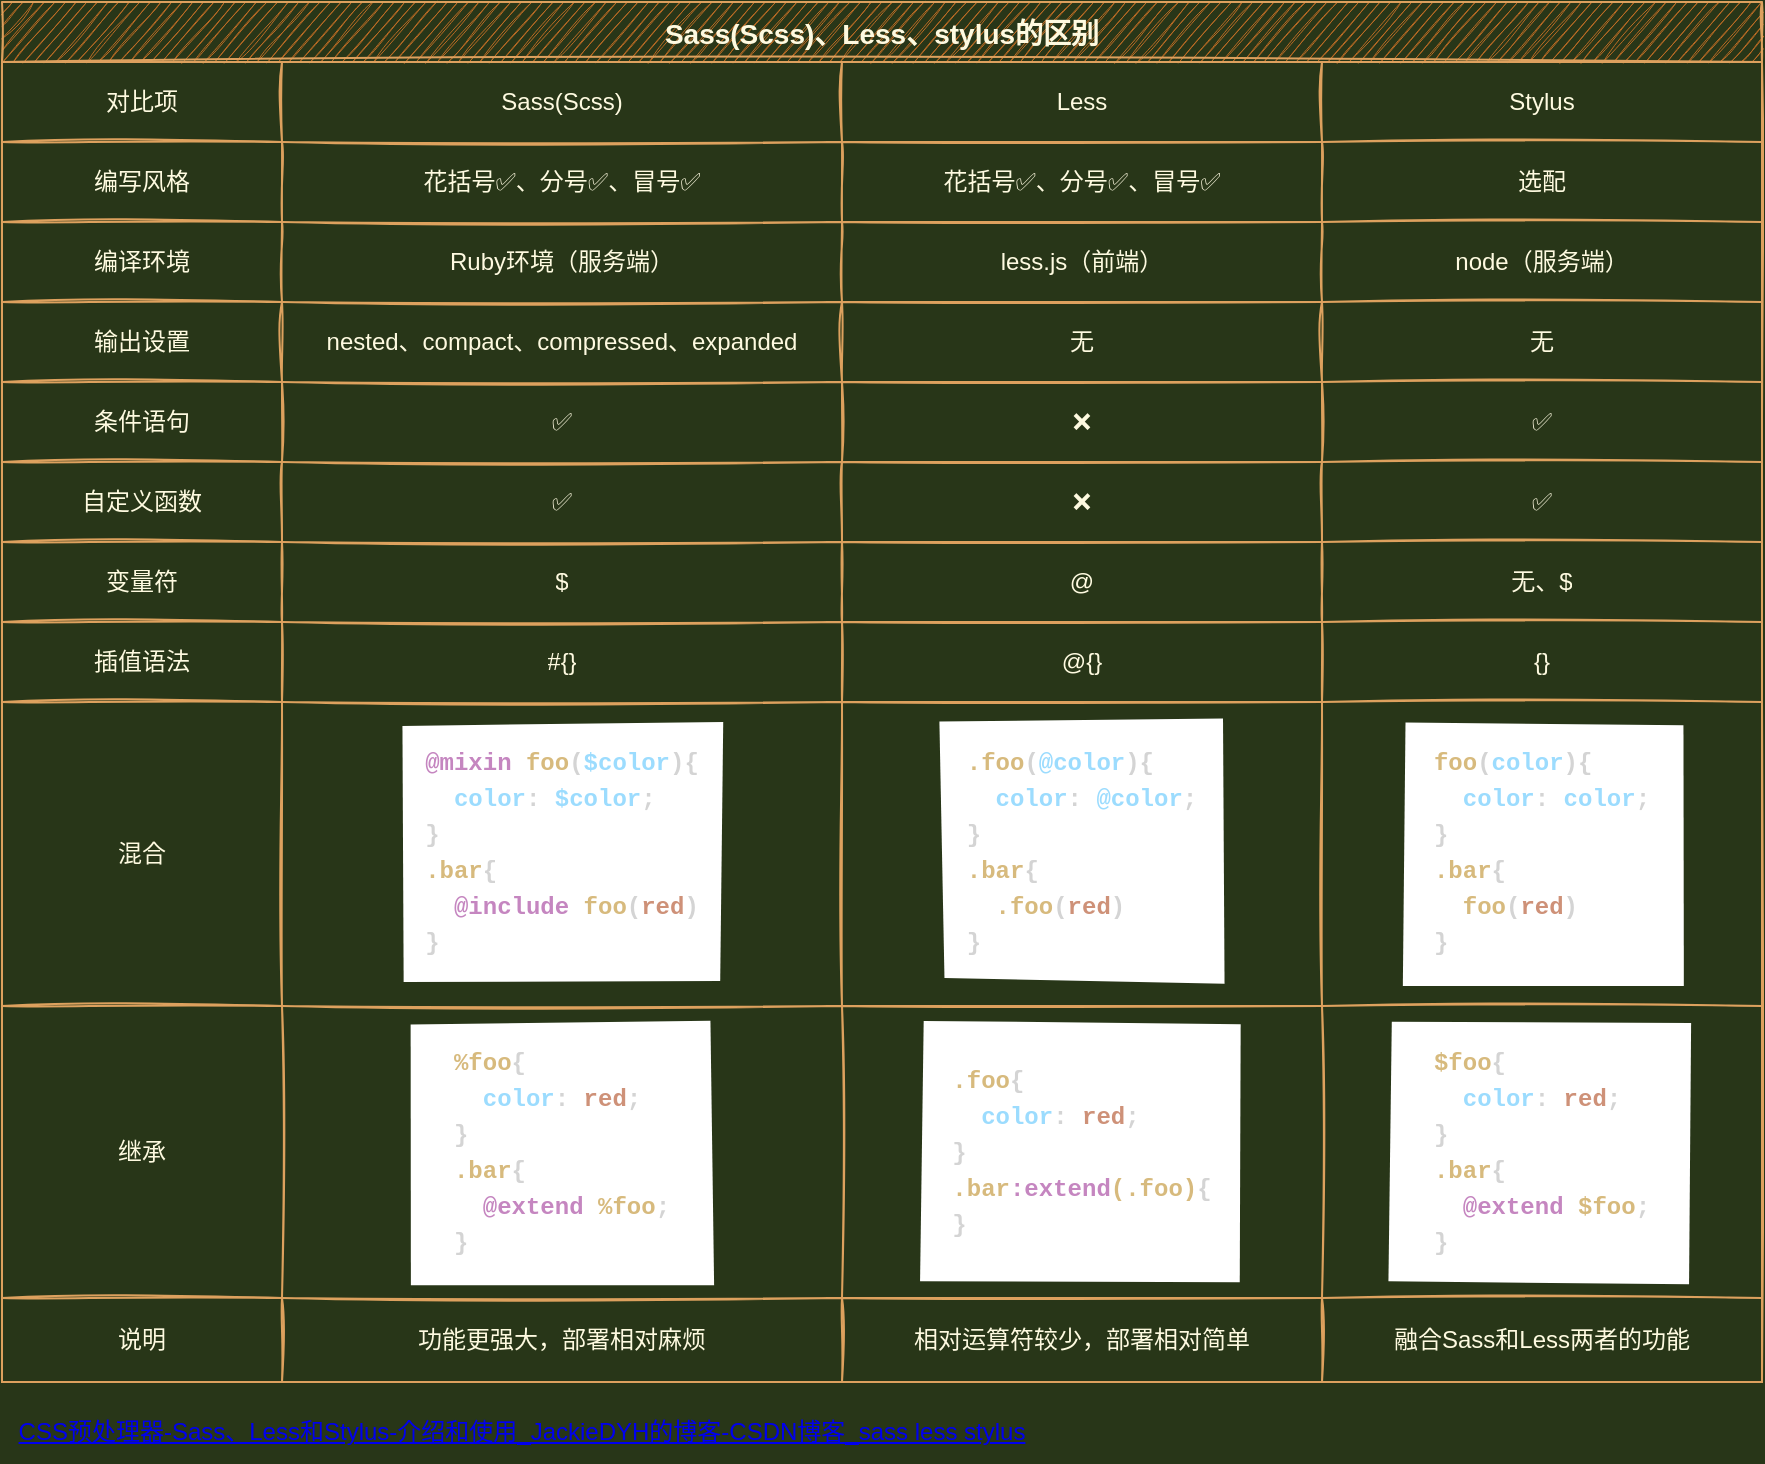 <mxfile version="18.0.1" type="device"><diagram id="idOYnfuERaD--XpYnU1h" name="第 1 页"><mxGraphModel dx="1092" dy="713" grid="1" gridSize="10" guides="1" tooltips="1" connect="1" arrows="1" fold="1" page="0" pageScale="1" pageWidth="1600" pageHeight="900" background="#283618" math="0" shadow="0"><root><mxCell id="0"/><mxCell id="1" parent="0"/><mxCell id="S_6iXZ2n3z1yHmA3hQTH-1" value="Sass(Scss)、Less、stylus的区别" style="swimlane;startSize=30;fillColor=#BC6C25;strokeColor=#DDA15E;fontColor=#FEFAE0;sketch=1;fontSize=14;" parent="1" vertex="1"><mxGeometry x="380" y="250" width="880" height="690" as="geometry"><mxRectangle x="380" y="240" width="220" height="30" as="alternateBounds"/></mxGeometry></mxCell><mxCell id="S_6iXZ2n3z1yHmA3hQTH-2" value="" style="shape=table;html=1;whiteSpace=wrap;startSize=0;container=1;collapsible=0;childLayout=tableLayout;fillColor=none;strokeColor=#DDA15E;fontColor=#FEFAE0;sketch=1;" parent="S_6iXZ2n3z1yHmA3hQTH-1" vertex="1"><mxGeometry y="30" width="880" height="660" as="geometry"/></mxCell><mxCell id="S_6iXZ2n3z1yHmA3hQTH-3" value="" style="shape=tableRow;horizontal=0;startSize=0;swimlaneHead=0;swimlaneBody=0;top=0;left=0;bottom=0;right=0;collapsible=0;dropTarget=0;fillColor=none;points=[[0,0.5],[1,0.5]];portConstraint=eastwest;strokeColor=#DDA15E;fontColor=#FEFAE0;sketch=1;" parent="S_6iXZ2n3z1yHmA3hQTH-2" vertex="1"><mxGeometry width="880" height="40" as="geometry"/></mxCell><mxCell id="S_6iXZ2n3z1yHmA3hQTH-4" value="对比项" style="shape=partialRectangle;html=1;whiteSpace=wrap;connectable=0;fillColor=none;top=0;left=0;bottom=0;right=0;overflow=hidden;strokeColor=#DDA15E;fontColor=#FEFAE0;sketch=1;" parent="S_6iXZ2n3z1yHmA3hQTH-3" vertex="1"><mxGeometry width="140" height="40" as="geometry"><mxRectangle width="140" height="40" as="alternateBounds"/></mxGeometry></mxCell><mxCell id="S_6iXZ2n3z1yHmA3hQTH-5" value="Sass(Scss)" style="shape=partialRectangle;html=1;whiteSpace=wrap;connectable=0;fillColor=none;top=0;left=0;bottom=0;right=0;overflow=hidden;strokeColor=#DDA15E;fontColor=#FEFAE0;sketch=1;" parent="S_6iXZ2n3z1yHmA3hQTH-3" vertex="1"><mxGeometry x="140" width="280" height="40" as="geometry"><mxRectangle width="280" height="40" as="alternateBounds"/></mxGeometry></mxCell><mxCell id="S_6iXZ2n3z1yHmA3hQTH-6" value="Less" style="shape=partialRectangle;html=1;whiteSpace=wrap;connectable=0;fillColor=none;top=0;left=0;bottom=0;right=0;overflow=hidden;strokeColor=#DDA15E;fontColor=#FEFAE0;sketch=1;" parent="S_6iXZ2n3z1yHmA3hQTH-3" vertex="1"><mxGeometry x="420" width="240" height="40" as="geometry"><mxRectangle width="240" height="40" as="alternateBounds"/></mxGeometry></mxCell><mxCell id="S_6iXZ2n3z1yHmA3hQTH-19" value="Stylus" style="shape=partialRectangle;html=1;whiteSpace=wrap;connectable=0;fillColor=none;top=0;left=0;bottom=0;right=0;overflow=hidden;strokeColor=#DDA15E;fontColor=#FEFAE0;sketch=1;" parent="S_6iXZ2n3z1yHmA3hQTH-3" vertex="1"><mxGeometry x="660" width="220" height="40" as="geometry"><mxRectangle width="220" height="40" as="alternateBounds"/></mxGeometry></mxCell><mxCell id="S_6iXZ2n3z1yHmA3hQTH-7" value="" style="shape=tableRow;horizontal=0;startSize=0;swimlaneHead=0;swimlaneBody=0;top=0;left=0;bottom=0;right=0;collapsible=0;dropTarget=0;fillColor=none;points=[[0,0.5],[1,0.5]];portConstraint=eastwest;strokeColor=#DDA15E;fontColor=#FEFAE0;sketch=1;" parent="S_6iXZ2n3z1yHmA3hQTH-2" vertex="1"><mxGeometry y="40" width="880" height="40" as="geometry"/></mxCell><mxCell id="S_6iXZ2n3z1yHmA3hQTH-8" value="编写风格" style="shape=partialRectangle;html=1;whiteSpace=wrap;connectable=0;fillColor=none;top=0;left=0;bottom=0;right=0;overflow=hidden;strokeColor=#DDA15E;fontColor=#FEFAE0;sketch=1;" parent="S_6iXZ2n3z1yHmA3hQTH-7" vertex="1"><mxGeometry width="140" height="40" as="geometry"><mxRectangle width="140" height="40" as="alternateBounds"/></mxGeometry></mxCell><mxCell id="S_6iXZ2n3z1yHmA3hQTH-9" value="花括号&lt;span style=&quot;font-family: &amp;quot;Apple Color Emoji&amp;quot;, &amp;quot;Segoe UI Emoji&amp;quot;, NotoColorEmoji, &amp;quot;Noto Color Emoji&amp;quot;, &amp;quot;Segoe UI Symbol&amp;quot;, &amp;quot;Android Emoji&amp;quot;, EmojiSymbols; line-height: 1em; font-size: 1em;&quot; aria-label=&quot;✅&quot; role=&quot;img&quot;&gt;✅&lt;/span&gt;、分号&lt;span style=&quot;font-family: &amp;quot;Apple Color Emoji&amp;quot;, &amp;quot;Segoe UI Emoji&amp;quot;, NotoColorEmoji, &amp;quot;Noto Color Emoji&amp;quot;, &amp;quot;Segoe UI Symbol&amp;quot;, &amp;quot;Android Emoji&amp;quot;, EmojiSymbols;&quot;&gt;✅&lt;/span&gt;、冒号&lt;span style=&quot;font-family: &amp;quot;Apple Color Emoji&amp;quot;, &amp;quot;Segoe UI Emoji&amp;quot;, NotoColorEmoji, &amp;quot;Noto Color Emoji&amp;quot;, &amp;quot;Segoe UI Symbol&amp;quot;, &amp;quot;Android Emoji&amp;quot;, EmojiSymbols;&quot;&gt;✅&lt;/span&gt;" style="shape=partialRectangle;html=1;whiteSpace=wrap;connectable=0;fillColor=none;top=0;left=0;bottom=0;right=0;overflow=hidden;strokeColor=#DDA15E;fontColor=#FEFAE0;sketch=1;" parent="S_6iXZ2n3z1yHmA3hQTH-7" vertex="1"><mxGeometry x="140" width="280" height="40" as="geometry"><mxRectangle width="280" height="40" as="alternateBounds"/></mxGeometry></mxCell><mxCell id="S_6iXZ2n3z1yHmA3hQTH-10" value="花括号&lt;span style=&quot;font-size: 1em; font-family: &amp;quot;Apple Color Emoji&amp;quot;, &amp;quot;Segoe UI Emoji&amp;quot;, NotoColorEmoji, &amp;quot;Noto Color Emoji&amp;quot;, &amp;quot;Segoe UI Symbol&amp;quot;, &amp;quot;Android Emoji&amp;quot;, EmojiSymbols; line-height: 1em;&quot; aria-label=&quot;✅&quot; role=&quot;img&quot;&gt;✅&lt;/span&gt;、分号&lt;span style=&quot;font-family: &amp;quot;Apple Color Emoji&amp;quot;, &amp;quot;Segoe UI Emoji&amp;quot;, NotoColorEmoji, &amp;quot;Noto Color Emoji&amp;quot;, &amp;quot;Segoe UI Symbol&amp;quot;, &amp;quot;Android Emoji&amp;quot;, EmojiSymbols;&quot;&gt;✅&lt;/span&gt;、冒号&lt;span style=&quot;font-family: &amp;quot;Apple Color Emoji&amp;quot;, &amp;quot;Segoe UI Emoji&amp;quot;, NotoColorEmoji, &amp;quot;Noto Color Emoji&amp;quot;, &amp;quot;Segoe UI Symbol&amp;quot;, &amp;quot;Android Emoji&amp;quot;, EmojiSymbols;&quot;&gt;✅&lt;/span&gt;" style="shape=partialRectangle;html=1;whiteSpace=wrap;connectable=0;fillColor=none;top=0;left=0;bottom=0;right=0;overflow=hidden;strokeColor=#DDA15E;fontColor=#FEFAE0;sketch=1;" parent="S_6iXZ2n3z1yHmA3hQTH-7" vertex="1"><mxGeometry x="420" width="240" height="40" as="geometry"><mxRectangle width="240" height="40" as="alternateBounds"/></mxGeometry></mxCell><mxCell id="S_6iXZ2n3z1yHmA3hQTH-20" value="选配" style="shape=partialRectangle;html=1;whiteSpace=wrap;connectable=0;fillColor=none;top=0;left=0;bottom=0;right=0;overflow=hidden;strokeColor=#DDA15E;fontColor=#FEFAE0;sketch=1;" parent="S_6iXZ2n3z1yHmA3hQTH-7" vertex="1"><mxGeometry x="660" width="220" height="40" as="geometry"><mxRectangle width="220" height="40" as="alternateBounds"/></mxGeometry></mxCell><mxCell id="S_6iXZ2n3z1yHmA3hQTH-15" style="shape=tableRow;horizontal=0;startSize=0;swimlaneHead=0;swimlaneBody=0;top=0;left=0;bottom=0;right=0;collapsible=0;dropTarget=0;fillColor=none;points=[[0,0.5],[1,0.5]];portConstraint=eastwest;strokeColor=#DDA15E;fontColor=#FEFAE0;sketch=1;" parent="S_6iXZ2n3z1yHmA3hQTH-2" vertex="1"><mxGeometry y="80" width="880" height="40" as="geometry"/></mxCell><mxCell id="S_6iXZ2n3z1yHmA3hQTH-16" value="编译环境" style="shape=partialRectangle;html=1;whiteSpace=wrap;connectable=0;fillColor=none;top=0;left=0;bottom=0;right=0;overflow=hidden;strokeColor=#DDA15E;fontColor=#FEFAE0;sketch=1;" parent="S_6iXZ2n3z1yHmA3hQTH-15" vertex="1"><mxGeometry width="140" height="40" as="geometry"><mxRectangle width="140" height="40" as="alternateBounds"/></mxGeometry></mxCell><mxCell id="S_6iXZ2n3z1yHmA3hQTH-17" value="Ruby环境（服务端）" style="shape=partialRectangle;html=1;whiteSpace=wrap;connectable=0;fillColor=none;top=0;left=0;bottom=0;right=0;overflow=hidden;strokeColor=#DDA15E;fontColor=#FEFAE0;sketch=1;" parent="S_6iXZ2n3z1yHmA3hQTH-15" vertex="1"><mxGeometry x="140" width="280" height="40" as="geometry"><mxRectangle width="280" height="40" as="alternateBounds"/></mxGeometry></mxCell><mxCell id="S_6iXZ2n3z1yHmA3hQTH-18" value="less.js（前端）" style="shape=partialRectangle;html=1;whiteSpace=wrap;connectable=0;fillColor=none;top=0;left=0;bottom=0;right=0;overflow=hidden;strokeColor=#DDA15E;fontColor=#FEFAE0;sketch=1;" parent="S_6iXZ2n3z1yHmA3hQTH-15" vertex="1"><mxGeometry x="420" width="240" height="40" as="geometry"><mxRectangle width="240" height="40" as="alternateBounds"/></mxGeometry></mxCell><mxCell id="S_6iXZ2n3z1yHmA3hQTH-21" value="node（服务端）" style="shape=partialRectangle;html=1;whiteSpace=wrap;connectable=0;fillColor=none;top=0;left=0;bottom=0;right=0;overflow=hidden;strokeColor=#DDA15E;fontColor=#FEFAE0;sketch=1;" parent="S_6iXZ2n3z1yHmA3hQTH-15" vertex="1"><mxGeometry x="660" width="220" height="40" as="geometry"><mxRectangle width="220" height="40" as="alternateBounds"/></mxGeometry></mxCell><mxCell id="S_6iXZ2n3z1yHmA3hQTH-32" style="shape=tableRow;horizontal=0;startSize=0;swimlaneHead=0;swimlaneBody=0;top=0;left=0;bottom=0;right=0;collapsible=0;dropTarget=0;fillColor=none;points=[[0,0.5],[1,0.5]];portConstraint=eastwest;strokeColor=#DDA15E;fontColor=#FEFAE0;sketch=1;" parent="S_6iXZ2n3z1yHmA3hQTH-2" vertex="1"><mxGeometry y="120" width="880" height="40" as="geometry"/></mxCell><mxCell id="S_6iXZ2n3z1yHmA3hQTH-33" value="输出设置" style="shape=partialRectangle;html=1;whiteSpace=wrap;connectable=0;fillColor=none;top=0;left=0;bottom=0;right=0;overflow=hidden;strokeColor=#DDA15E;fontColor=#FEFAE0;sketch=1;" parent="S_6iXZ2n3z1yHmA3hQTH-32" vertex="1"><mxGeometry width="140" height="40" as="geometry"><mxRectangle width="140" height="40" as="alternateBounds"/></mxGeometry></mxCell><mxCell id="S_6iXZ2n3z1yHmA3hQTH-34" value="nested、compact、compressed、expanded" style="shape=partialRectangle;html=1;whiteSpace=wrap;connectable=0;fillColor=none;top=0;left=0;bottom=0;right=0;overflow=hidden;strokeColor=#DDA15E;fontColor=#FEFAE0;sketch=1;" parent="S_6iXZ2n3z1yHmA3hQTH-32" vertex="1"><mxGeometry x="140" width="280" height="40" as="geometry"><mxRectangle width="280" height="40" as="alternateBounds"/></mxGeometry></mxCell><mxCell id="S_6iXZ2n3z1yHmA3hQTH-35" value="无" style="shape=partialRectangle;html=1;whiteSpace=wrap;connectable=0;fillColor=none;top=0;left=0;bottom=0;right=0;overflow=hidden;strokeColor=#DDA15E;fontColor=#FEFAE0;sketch=1;" parent="S_6iXZ2n3z1yHmA3hQTH-32" vertex="1"><mxGeometry x="420" width="240" height="40" as="geometry"><mxRectangle width="240" height="40" as="alternateBounds"/></mxGeometry></mxCell><mxCell id="S_6iXZ2n3z1yHmA3hQTH-36" value="无" style="shape=partialRectangle;html=1;whiteSpace=wrap;connectable=0;fillColor=none;top=0;left=0;bottom=0;right=0;overflow=hidden;strokeColor=#DDA15E;fontColor=#FEFAE0;sketch=1;" parent="S_6iXZ2n3z1yHmA3hQTH-32" vertex="1"><mxGeometry x="660" width="220" height="40" as="geometry"><mxRectangle width="220" height="40" as="alternateBounds"/></mxGeometry></mxCell><mxCell id="S_6iXZ2n3z1yHmA3hQTH-37" style="shape=tableRow;horizontal=0;startSize=0;swimlaneHead=0;swimlaneBody=0;top=0;left=0;bottom=0;right=0;collapsible=0;dropTarget=0;fillColor=none;points=[[0,0.5],[1,0.5]];portConstraint=eastwest;strokeColor=#DDA15E;fontColor=#FEFAE0;sketch=1;" parent="S_6iXZ2n3z1yHmA3hQTH-2" vertex="1"><mxGeometry y="160" width="880" height="40" as="geometry"/></mxCell><mxCell id="S_6iXZ2n3z1yHmA3hQTH-38" value="条件语句" style="shape=partialRectangle;html=1;whiteSpace=wrap;connectable=0;fillColor=none;top=0;left=0;bottom=0;right=0;overflow=hidden;strokeColor=#DDA15E;fontColor=#FEFAE0;sketch=1;" parent="S_6iXZ2n3z1yHmA3hQTH-37" vertex="1"><mxGeometry width="140" height="40" as="geometry"><mxRectangle width="140" height="40" as="alternateBounds"/></mxGeometry></mxCell><mxCell id="S_6iXZ2n3z1yHmA3hQTH-39" value="&lt;span style=&quot;font-family: &amp;quot;Apple Color Emoji&amp;quot;, &amp;quot;Segoe UI Emoji&amp;quot;, NotoColorEmoji, &amp;quot;Noto Color Emoji&amp;quot;, &amp;quot;Segoe UI Symbol&amp;quot;, &amp;quot;Android Emoji&amp;quot;, EmojiSymbols;&quot;&gt;✅&lt;/span&gt;" style="shape=partialRectangle;html=1;whiteSpace=wrap;connectable=0;fillColor=none;top=0;left=0;bottom=0;right=0;overflow=hidden;strokeColor=#DDA15E;fontColor=#FEFAE0;sketch=1;" parent="S_6iXZ2n3z1yHmA3hQTH-37" vertex="1"><mxGeometry x="140" width="280" height="40" as="geometry"><mxRectangle width="280" height="40" as="alternateBounds"/></mxGeometry></mxCell><mxCell id="S_6iXZ2n3z1yHmA3hQTH-40" value="&lt;span style=&quot;font-family: &amp;quot;Apple Color Emoji&amp;quot;, &amp;quot;Segoe UI Emoji&amp;quot;, NotoColorEmoji, &amp;quot;Noto Color Emoji&amp;quot;, &amp;quot;Segoe UI Symbol&amp;quot;, &amp;quot;Android Emoji&amp;quot;, EmojiSymbols;&quot;&gt;❌&lt;/span&gt;" style="shape=partialRectangle;html=1;whiteSpace=wrap;connectable=0;fillColor=none;top=0;left=0;bottom=0;right=0;overflow=hidden;strokeColor=#DDA15E;fontColor=#FEFAE0;sketch=1;" parent="S_6iXZ2n3z1yHmA3hQTH-37" vertex="1"><mxGeometry x="420" width="240" height="40" as="geometry"><mxRectangle width="240" height="40" as="alternateBounds"/></mxGeometry></mxCell><mxCell id="S_6iXZ2n3z1yHmA3hQTH-41" value="&lt;span style=&quot;font-family: &amp;quot;Apple Color Emoji&amp;quot;, &amp;quot;Segoe UI Emoji&amp;quot;, NotoColorEmoji, &amp;quot;Noto Color Emoji&amp;quot;, &amp;quot;Segoe UI Symbol&amp;quot;, &amp;quot;Android Emoji&amp;quot;, EmojiSymbols;&quot;&gt;✅&lt;/span&gt;" style="shape=partialRectangle;html=1;whiteSpace=wrap;connectable=0;fillColor=none;top=0;left=0;bottom=0;right=0;overflow=hidden;strokeColor=#DDA15E;fontColor=#FEFAE0;sketch=1;" parent="S_6iXZ2n3z1yHmA3hQTH-37" vertex="1"><mxGeometry x="660" width="220" height="40" as="geometry"><mxRectangle width="220" height="40" as="alternateBounds"/></mxGeometry></mxCell><mxCell id="S_6iXZ2n3z1yHmA3hQTH-42" style="shape=tableRow;horizontal=0;startSize=0;swimlaneHead=0;swimlaneBody=0;top=0;left=0;bottom=0;right=0;collapsible=0;dropTarget=0;fillColor=none;points=[[0,0.5],[1,0.5]];portConstraint=eastwest;strokeColor=#DDA15E;fontColor=#FEFAE0;sketch=1;" parent="S_6iXZ2n3z1yHmA3hQTH-2" vertex="1"><mxGeometry y="200" width="880" height="40" as="geometry"/></mxCell><mxCell id="S_6iXZ2n3z1yHmA3hQTH-43" value="自定义函数" style="shape=partialRectangle;html=1;whiteSpace=wrap;connectable=0;fillColor=none;top=0;left=0;bottom=0;right=0;overflow=hidden;strokeColor=#DDA15E;fontColor=#FEFAE0;sketch=1;" parent="S_6iXZ2n3z1yHmA3hQTH-42" vertex="1"><mxGeometry width="140" height="40" as="geometry"><mxRectangle width="140" height="40" as="alternateBounds"/></mxGeometry></mxCell><mxCell id="S_6iXZ2n3z1yHmA3hQTH-44" value="&lt;span style=&quot;font-family: &amp;quot;Apple Color Emoji&amp;quot;, &amp;quot;Segoe UI Emoji&amp;quot;, NotoColorEmoji, &amp;quot;Noto Color Emoji&amp;quot;, &amp;quot;Segoe UI Symbol&amp;quot;, &amp;quot;Android Emoji&amp;quot;, EmojiSymbols;&quot;&gt;✅&lt;/span&gt;" style="shape=partialRectangle;html=1;whiteSpace=wrap;connectable=0;fillColor=none;top=0;left=0;bottom=0;right=0;overflow=hidden;strokeColor=#DDA15E;fontColor=#FEFAE0;sketch=1;" parent="S_6iXZ2n3z1yHmA3hQTH-42" vertex="1"><mxGeometry x="140" width="280" height="40" as="geometry"><mxRectangle width="280" height="40" as="alternateBounds"/></mxGeometry></mxCell><mxCell id="S_6iXZ2n3z1yHmA3hQTH-45" value="&lt;span style=&quot;font-family: &amp;quot;Apple Color Emoji&amp;quot;, &amp;quot;Segoe UI Emoji&amp;quot;, NotoColorEmoji, &amp;quot;Noto Color Emoji&amp;quot;, &amp;quot;Segoe UI Symbol&amp;quot;, &amp;quot;Android Emoji&amp;quot;, EmojiSymbols; line-height: 1em; font-size: 1em;&quot; aria-label=&quot;❌&quot; role=&quot;img&quot;&gt;❌&lt;/span&gt;" style="shape=partialRectangle;html=1;whiteSpace=wrap;connectable=0;fillColor=none;top=0;left=0;bottom=0;right=0;overflow=hidden;strokeColor=#DDA15E;fontColor=#FEFAE0;sketch=1;" parent="S_6iXZ2n3z1yHmA3hQTH-42" vertex="1"><mxGeometry x="420" width="240" height="40" as="geometry"><mxRectangle width="240" height="40" as="alternateBounds"/></mxGeometry></mxCell><mxCell id="S_6iXZ2n3z1yHmA3hQTH-46" value="&lt;span style=&quot;font-family: &amp;quot;Apple Color Emoji&amp;quot;, &amp;quot;Segoe UI Emoji&amp;quot;, NotoColorEmoji, &amp;quot;Noto Color Emoji&amp;quot;, &amp;quot;Segoe UI Symbol&amp;quot;, &amp;quot;Android Emoji&amp;quot;, EmojiSymbols;&quot;&gt;✅&lt;/span&gt;" style="shape=partialRectangle;html=1;whiteSpace=wrap;connectable=0;fillColor=none;top=0;left=0;bottom=0;right=0;overflow=hidden;strokeColor=#DDA15E;fontColor=#FEFAE0;sketch=1;" parent="S_6iXZ2n3z1yHmA3hQTH-42" vertex="1"><mxGeometry x="660" width="220" height="40" as="geometry"><mxRectangle width="220" height="40" as="alternateBounds"/></mxGeometry></mxCell><mxCell id="S_6iXZ2n3z1yHmA3hQTH-22" style="shape=tableRow;horizontal=0;startSize=0;swimlaneHead=0;swimlaneBody=0;top=0;left=0;bottom=0;right=0;collapsible=0;dropTarget=0;fillColor=none;points=[[0,0.5],[1,0.5]];portConstraint=eastwest;strokeColor=#DDA15E;fontColor=#FEFAE0;sketch=1;" parent="S_6iXZ2n3z1yHmA3hQTH-2" vertex="1"><mxGeometry y="240" width="880" height="40" as="geometry"/></mxCell><mxCell id="S_6iXZ2n3z1yHmA3hQTH-23" value="变量符" style="shape=partialRectangle;html=1;whiteSpace=wrap;connectable=0;fillColor=none;top=0;left=0;bottom=0;right=0;overflow=hidden;strokeColor=#DDA15E;fontColor=#FEFAE0;sketch=1;" parent="S_6iXZ2n3z1yHmA3hQTH-22" vertex="1"><mxGeometry width="140" height="40" as="geometry"><mxRectangle width="140" height="40" as="alternateBounds"/></mxGeometry></mxCell><mxCell id="S_6iXZ2n3z1yHmA3hQTH-24" value="$" style="shape=partialRectangle;html=1;whiteSpace=wrap;connectable=0;fillColor=none;top=0;left=0;bottom=0;right=0;overflow=hidden;strokeColor=#DDA15E;fontColor=#FEFAE0;sketch=1;" parent="S_6iXZ2n3z1yHmA3hQTH-22" vertex="1"><mxGeometry x="140" width="280" height="40" as="geometry"><mxRectangle width="280" height="40" as="alternateBounds"/></mxGeometry></mxCell><mxCell id="S_6iXZ2n3z1yHmA3hQTH-25" value="@" style="shape=partialRectangle;html=1;whiteSpace=wrap;connectable=0;fillColor=none;top=0;left=0;bottom=0;right=0;overflow=hidden;strokeColor=#DDA15E;fontColor=#FEFAE0;sketch=1;" parent="S_6iXZ2n3z1yHmA3hQTH-22" vertex="1"><mxGeometry x="420" width="240" height="40" as="geometry"><mxRectangle width="240" height="40" as="alternateBounds"/></mxGeometry></mxCell><mxCell id="S_6iXZ2n3z1yHmA3hQTH-26" value="无、$" style="shape=partialRectangle;html=1;whiteSpace=wrap;connectable=0;fillColor=none;top=0;left=0;bottom=0;right=0;overflow=hidden;strokeColor=#DDA15E;fontColor=#FEFAE0;sketch=1;" parent="S_6iXZ2n3z1yHmA3hQTH-22" vertex="1"><mxGeometry x="660" width="220" height="40" as="geometry"><mxRectangle width="220" height="40" as="alternateBounds"/></mxGeometry></mxCell><mxCell id="S_6iXZ2n3z1yHmA3hQTH-27" style="shape=tableRow;horizontal=0;startSize=0;swimlaneHead=0;swimlaneBody=0;top=0;left=0;bottom=0;right=0;collapsible=0;dropTarget=0;fillColor=none;points=[[0,0.5],[1,0.5]];portConstraint=eastwest;strokeColor=#DDA15E;fontColor=#FEFAE0;sketch=1;" parent="S_6iXZ2n3z1yHmA3hQTH-2" vertex="1"><mxGeometry y="280" width="880" height="40" as="geometry"/></mxCell><mxCell id="S_6iXZ2n3z1yHmA3hQTH-28" value="插值语法" style="shape=partialRectangle;html=1;whiteSpace=wrap;connectable=0;fillColor=none;top=0;left=0;bottom=0;right=0;overflow=hidden;strokeColor=#DDA15E;fontColor=#FEFAE0;sketch=1;" parent="S_6iXZ2n3z1yHmA3hQTH-27" vertex="1"><mxGeometry width="140" height="40" as="geometry"><mxRectangle width="140" height="40" as="alternateBounds"/></mxGeometry></mxCell><mxCell id="S_6iXZ2n3z1yHmA3hQTH-29" value="#{}" style="shape=partialRectangle;html=1;whiteSpace=wrap;connectable=0;fillColor=none;top=0;left=0;bottom=0;right=0;overflow=hidden;strokeColor=#DDA15E;fontColor=#FEFAE0;sketch=1;" parent="S_6iXZ2n3z1yHmA3hQTH-27" vertex="1"><mxGeometry x="140" width="280" height="40" as="geometry"><mxRectangle width="280" height="40" as="alternateBounds"/></mxGeometry></mxCell><mxCell id="S_6iXZ2n3z1yHmA3hQTH-30" value="@{}" style="shape=partialRectangle;html=1;whiteSpace=wrap;connectable=0;fillColor=none;top=0;left=0;bottom=0;right=0;overflow=hidden;strokeColor=#DDA15E;fontColor=#FEFAE0;sketch=1;" parent="S_6iXZ2n3z1yHmA3hQTH-27" vertex="1"><mxGeometry x="420" width="240" height="40" as="geometry"><mxRectangle width="240" height="40" as="alternateBounds"/></mxGeometry></mxCell><mxCell id="S_6iXZ2n3z1yHmA3hQTH-31" value="{}" style="shape=partialRectangle;html=1;whiteSpace=wrap;connectable=0;fillColor=none;top=0;left=0;bottom=0;right=0;overflow=hidden;strokeColor=#DDA15E;fontColor=#FEFAE0;sketch=1;" parent="S_6iXZ2n3z1yHmA3hQTH-27" vertex="1"><mxGeometry x="660" width="220" height="40" as="geometry"><mxRectangle width="220" height="40" as="alternateBounds"/></mxGeometry></mxCell><mxCell id="1wBlyG7jpQThsNX-sjbb-1" style="shape=tableRow;horizontal=0;startSize=0;swimlaneHead=0;swimlaneBody=0;top=0;left=0;bottom=0;right=0;collapsible=0;dropTarget=0;fillColor=none;points=[[0,0.5],[1,0.5]];portConstraint=eastwest;strokeColor=#DDA15E;fontColor=#FEFAE0;sketch=1;" parent="S_6iXZ2n3z1yHmA3hQTH-2" vertex="1"><mxGeometry y="320" width="880" height="152" as="geometry"/></mxCell><mxCell id="1wBlyG7jpQThsNX-sjbb-2" value="混合" style="shape=partialRectangle;html=1;whiteSpace=wrap;connectable=0;fillColor=none;top=0;left=0;bottom=0;right=0;overflow=hidden;strokeColor=#DDA15E;fontColor=#FEFAE0;sketch=1;" parent="1wBlyG7jpQThsNX-sjbb-1" vertex="1"><mxGeometry width="140" height="152" as="geometry"><mxRectangle width="140" height="152" as="alternateBounds"/></mxGeometry></mxCell><mxCell id="1wBlyG7jpQThsNX-sjbb-3" value="" style="shape=partialRectangle;html=1;whiteSpace=wrap;connectable=0;fillColor=none;top=0;left=0;bottom=0;right=0;overflow=hidden;strokeColor=#DDA15E;fontColor=#FEFAE0;sketch=1;align=left;" parent="1wBlyG7jpQThsNX-sjbb-1" vertex="1"><mxGeometry x="140" width="280" height="152" as="geometry"><mxRectangle width="280" height="152" as="alternateBounds"/></mxGeometry></mxCell><mxCell id="1wBlyG7jpQThsNX-sjbb-4" style="shape=partialRectangle;html=1;whiteSpace=wrap;connectable=0;fillColor=none;top=0;left=0;bottom=0;right=0;overflow=hidden;strokeColor=#DDA15E;fontColor=#FEFAE0;sketch=1;" parent="1wBlyG7jpQThsNX-sjbb-1" vertex="1"><mxGeometry x="420" width="240" height="152" as="geometry"><mxRectangle width="240" height="152" as="alternateBounds"/></mxGeometry></mxCell><mxCell id="1wBlyG7jpQThsNX-sjbb-5" style="shape=partialRectangle;html=1;whiteSpace=wrap;connectable=0;fillColor=none;top=0;left=0;bottom=0;right=0;overflow=hidden;strokeColor=#DDA15E;fontColor=#FEFAE0;sketch=1;" parent="1wBlyG7jpQThsNX-sjbb-1" vertex="1"><mxGeometry x="660" width="220" height="152" as="geometry"><mxRectangle width="220" height="152" as="alternateBounds"/></mxGeometry></mxCell><mxCell id="1wBlyG7jpQThsNX-sjbb-6" style="shape=tableRow;horizontal=0;startSize=0;swimlaneHead=0;swimlaneBody=0;top=0;left=0;bottom=0;right=0;collapsible=0;dropTarget=0;fillColor=none;points=[[0,0.5],[1,0.5]];portConstraint=eastwest;strokeColor=#DDA15E;fontColor=#FEFAE0;sketch=1;" parent="S_6iXZ2n3z1yHmA3hQTH-2" vertex="1"><mxGeometry y="472" width="880" height="146" as="geometry"/></mxCell><mxCell id="1wBlyG7jpQThsNX-sjbb-7" value="继承" style="shape=partialRectangle;html=1;whiteSpace=wrap;connectable=0;fillColor=none;top=0;left=0;bottom=0;right=0;overflow=hidden;strokeColor=#DDA15E;fontColor=#FEFAE0;sketch=1;" parent="1wBlyG7jpQThsNX-sjbb-6" vertex="1"><mxGeometry width="140" height="146" as="geometry"><mxRectangle width="140" height="146" as="alternateBounds"/></mxGeometry></mxCell><mxCell id="1wBlyG7jpQThsNX-sjbb-8" style="shape=partialRectangle;html=1;whiteSpace=wrap;connectable=0;fillColor=none;top=0;left=0;bottom=0;right=0;overflow=hidden;strokeColor=#DDA15E;fontColor=#FEFAE0;sketch=1;" parent="1wBlyG7jpQThsNX-sjbb-6" vertex="1"><mxGeometry x="140" width="280" height="146" as="geometry"><mxRectangle width="280" height="146" as="alternateBounds"/></mxGeometry></mxCell><mxCell id="1wBlyG7jpQThsNX-sjbb-9" style="shape=partialRectangle;html=1;whiteSpace=wrap;connectable=0;fillColor=none;top=0;left=0;bottom=0;right=0;overflow=hidden;strokeColor=#DDA15E;fontColor=#FEFAE0;sketch=1;" parent="1wBlyG7jpQThsNX-sjbb-6" vertex="1"><mxGeometry x="420" width="240" height="146" as="geometry"><mxRectangle width="240" height="146" as="alternateBounds"/></mxGeometry></mxCell><mxCell id="1wBlyG7jpQThsNX-sjbb-10" style="shape=partialRectangle;html=1;whiteSpace=wrap;connectable=0;fillColor=none;top=0;left=0;bottom=0;right=0;overflow=hidden;strokeColor=#DDA15E;fontColor=#FEFAE0;sketch=1;" parent="1wBlyG7jpQThsNX-sjbb-6" vertex="1"><mxGeometry x="660" width="220" height="146" as="geometry"><mxRectangle width="220" height="146" as="alternateBounds"/></mxGeometry></mxCell><mxCell id="S_6iXZ2n3z1yHmA3hQTH-47" style="shape=tableRow;horizontal=0;startSize=0;swimlaneHead=0;swimlaneBody=0;top=0;left=0;bottom=0;right=0;collapsible=0;dropTarget=0;fillColor=none;points=[[0,0.5],[1,0.5]];portConstraint=eastwest;strokeColor=#DDA15E;fontColor=#FEFAE0;sketch=1;" parent="S_6iXZ2n3z1yHmA3hQTH-2" vertex="1"><mxGeometry y="618" width="880" height="42" as="geometry"/></mxCell><mxCell id="S_6iXZ2n3z1yHmA3hQTH-48" value="说明" style="shape=partialRectangle;html=1;whiteSpace=wrap;connectable=0;fillColor=none;top=0;left=0;bottom=0;right=0;overflow=hidden;strokeColor=#DDA15E;fontColor=#FEFAE0;sketch=1;" parent="S_6iXZ2n3z1yHmA3hQTH-47" vertex="1"><mxGeometry width="140" height="42" as="geometry"><mxRectangle width="140" height="42" as="alternateBounds"/></mxGeometry></mxCell><mxCell id="S_6iXZ2n3z1yHmA3hQTH-49" value="功能更强大，部署相对麻烦" style="shape=partialRectangle;html=1;whiteSpace=wrap;connectable=0;fillColor=none;top=0;left=0;bottom=0;right=0;overflow=hidden;strokeColor=#DDA15E;fontColor=#FEFAE0;sketch=1;" parent="S_6iXZ2n3z1yHmA3hQTH-47" vertex="1"><mxGeometry x="140" width="280" height="42" as="geometry"><mxRectangle width="280" height="42" as="alternateBounds"/></mxGeometry></mxCell><mxCell id="S_6iXZ2n3z1yHmA3hQTH-50" value="相对运算符较少，部署相对简单" style="shape=partialRectangle;html=1;whiteSpace=wrap;connectable=0;fillColor=none;top=0;left=0;bottom=0;right=0;overflow=hidden;strokeColor=#DDA15E;fontColor=#FEFAE0;sketch=1;" parent="S_6iXZ2n3z1yHmA3hQTH-47" vertex="1"><mxGeometry x="420" width="240" height="42" as="geometry"><mxRectangle width="240" height="42" as="alternateBounds"/></mxGeometry></mxCell><mxCell id="S_6iXZ2n3z1yHmA3hQTH-51" value="融合Sass和Less两者的功能" style="shape=partialRectangle;html=1;whiteSpace=wrap;connectable=0;fillColor=none;top=0;left=0;bottom=0;right=0;overflow=hidden;strokeColor=#DDA15E;fontColor=#FEFAE0;sketch=1;" parent="S_6iXZ2n3z1yHmA3hQTH-47" vertex="1"><mxGeometry x="660" width="220" height="42" as="geometry"><mxRectangle width="220" height="42" as="alternateBounds"/></mxGeometry></mxCell><mxCell id="1wBlyG7jpQThsNX-sjbb-17" value="&lt;div style=&quot;color: rgb(212, 212, 212); font-family: Menlo, Monaco, &amp;quot;Courier New&amp;quot;, monospace; text-align: left; line-height: 18px;&quot;&gt;&lt;div&gt;&lt;b&gt;&lt;span style=&quot;color: rgb(215, 186, 125);&quot;&gt;.foo&lt;/span&gt;(&lt;span style=&quot;color: rgb(156, 220, 254);&quot;&gt;@color&lt;/span&gt;){&lt;/b&gt;&lt;/div&gt;&lt;div&gt;&lt;b&gt;&lt;span style=&quot;color: rgb(156, 220, 254);&quot;&gt;&amp;nbsp; color&lt;/span&gt;:&amp;nbsp;&lt;span style=&quot;color: rgb(156, 220, 254);&quot;&gt;@color&lt;/span&gt;;&lt;/b&gt;&lt;/div&gt;&lt;/div&gt;&lt;div style=&quot;color: rgb(212, 212, 212); font-family: Menlo, Monaco, &amp;quot;Courier New&amp;quot;, monospace; text-align: left; line-height: 18px;&quot;&gt;&lt;div&gt;&lt;b&gt;}&lt;/b&gt;&lt;/div&gt;&lt;div&gt;&lt;b&gt;&lt;span style=&quot;color: rgb(215, 186, 125);&quot;&gt;.bar&lt;/span&gt;{&lt;/b&gt;&lt;/div&gt;&lt;div&gt;&lt;b&gt;&lt;span style=&quot;color: rgb(215, 186, 125);&quot;&gt;&amp;nbsp; .foo&lt;/span&gt;(&lt;span style=&quot;color: rgb(206, 145, 120);&quot;&gt;red&lt;/span&gt;)&lt;/b&gt;&lt;/div&gt;&lt;div&gt;&lt;b&gt;}&lt;/b&gt;&lt;/div&gt;&lt;/div&gt;" style="rounded=0;whiteSpace=wrap;html=1;labelBackgroundColor=none;strokeColor=none;fillColor=default;sketch=1;" parent="S_6iXZ2n3z1yHmA3hQTH-1" vertex="1"><mxGeometry x="470" y="360" width="140" height="130" as="geometry"/></mxCell><mxCell id="1wBlyG7jpQThsNX-sjbb-18" value="&lt;div style=&quot;font-family: Menlo, Monaco, &amp;quot;Courier New&amp;quot;, monospace; text-align: left; line-height: 18px;&quot;&gt;&lt;div style=&quot;&quot;&gt;&lt;b&gt;&lt;font style=&quot;&quot; color=&quot;#c586c0&quot;&gt;@mixin&lt;/font&gt;&lt;span style=&quot;color: rgb(215, 186, 125);&quot;&gt; foo&lt;/span&gt;&lt;font style=&quot;&quot; color=&quot;#d4d4d4&quot;&gt;(&lt;/font&gt;&lt;font style=&quot;&quot; color=&quot;#9cdcfe&quot;&gt;$&lt;/font&gt;&lt;span style=&quot;color: rgb(156, 220, 254);&quot;&gt;color&lt;/span&gt;&lt;font style=&quot;&quot; color=&quot;#d4d4d4&quot;&gt;){&lt;/font&gt;&lt;/b&gt;&lt;/div&gt;&lt;div style=&quot;color: rgb(212, 212, 212);&quot;&gt;&lt;b&gt;&lt;span style=&quot;color: rgb(156, 220, 254);&quot;&gt;&amp;nbsp; color&lt;/span&gt;:&amp;nbsp;&lt;span style=&quot;color: rgb(156, 220, 254);&quot;&gt;$color&lt;/span&gt;;&lt;/b&gt;&lt;/div&gt;&lt;/div&gt;&lt;div style=&quot;font-family: Menlo, Monaco, &amp;quot;Courier New&amp;quot;, monospace; text-align: left; line-height: 18px;&quot;&gt;&lt;div style=&quot;color: rgb(212, 212, 212);&quot;&gt;&lt;b&gt;}&lt;/b&gt;&lt;/div&gt;&lt;div style=&quot;color: rgb(212, 212, 212);&quot;&gt;&lt;b&gt;&lt;span style=&quot;color: rgb(215, 186, 125);&quot;&gt;.bar&lt;/span&gt;{&lt;/b&gt;&lt;/div&gt;&lt;div style=&quot;&quot;&gt;&lt;b&gt;&lt;span style=&quot;color: rgb(215, 186, 125);&quot;&gt;&amp;nbsp; &lt;/span&gt;&lt;font color=&quot;#c586c0&quot;&gt;@&lt;/font&gt;&lt;font color=&quot;#c586c0&quot;&gt;include&lt;/font&gt;&lt;span style=&quot;color: rgb(212, 212, 212); background-color: initial;&quot;&gt;&lt;span style=&quot;color: rgb(215, 186, 125);&quot;&gt;&amp;nbsp;foo&lt;/span&gt;(&lt;span style=&quot;color: rgb(206, 145, 120);&quot;&gt;red&lt;/span&gt;)&lt;/span&gt;&lt;br&gt;&lt;/b&gt;&lt;/div&gt;&lt;div style=&quot;color: rgb(212, 212, 212);&quot;&gt;&lt;b&gt;}&lt;/b&gt;&lt;/div&gt;&lt;/div&gt;" style="rounded=0;whiteSpace=wrap;html=1;labelBackgroundColor=none;strokeColor=none;fillColor=default;sketch=1;" parent="S_6iXZ2n3z1yHmA3hQTH-1" vertex="1"><mxGeometry x="200" y="360" width="160" height="130" as="geometry"/></mxCell><mxCell id="1wBlyG7jpQThsNX-sjbb-19" value="&lt;div style=&quot;color: rgb(212, 212, 212); font-family: Menlo, Monaco, &amp;quot;Courier New&amp;quot;, monospace; text-align: left; line-height: 18px;&quot;&gt;&lt;div&gt;&lt;b&gt;&lt;span style=&quot;color: rgb(215, 186, 125);&quot;&gt;foo&lt;/span&gt;(&lt;span style=&quot;color: rgb(156, 220, 254);&quot;&gt;color&lt;/span&gt;){&lt;/b&gt;&lt;/div&gt;&lt;div&gt;&lt;b&gt;&lt;span style=&quot;color: rgb(156, 220, 254);&quot;&gt;&amp;nbsp; color&lt;/span&gt;:&amp;nbsp;&lt;span style=&quot;color: rgb(156, 220, 254);&quot;&gt;color&lt;/span&gt;;&lt;/b&gt;&lt;/div&gt;&lt;/div&gt;&lt;div style=&quot;color: rgb(212, 212, 212); font-family: Menlo, Monaco, &amp;quot;Courier New&amp;quot;, monospace; text-align: left; line-height: 18px;&quot;&gt;&lt;div&gt;&lt;b&gt;}&lt;/b&gt;&lt;/div&gt;&lt;div&gt;&lt;b&gt;&lt;span style=&quot;color: rgb(215, 186, 125);&quot;&gt;.bar&lt;/span&gt;{&lt;/b&gt;&lt;/div&gt;&lt;div&gt;&lt;b&gt;&lt;span style=&quot;color: rgb(215, 186, 125);&quot;&gt;&amp;nbsp; foo&lt;/span&gt;(&lt;span style=&quot;color: rgb(206, 145, 120);&quot;&gt;red&lt;/span&gt;)&lt;/b&gt;&lt;/div&gt;&lt;div&gt;&lt;b&gt;}&lt;/b&gt;&lt;/div&gt;&lt;/div&gt;" style="rounded=0;whiteSpace=wrap;html=1;labelBackgroundColor=none;strokeColor=none;fillColor=default;sketch=1;" parent="S_6iXZ2n3z1yHmA3hQTH-1" vertex="1"><mxGeometry x="700" y="360" width="140" height="130" as="geometry"/></mxCell><mxCell id="1wBlyG7jpQThsNX-sjbb-20" value="&lt;div style=&quot;color: rgb(212, 212, 212); font-family: Menlo, Monaco, &amp;quot;Courier New&amp;quot;, monospace; text-align: left; line-height: 18px;&quot;&gt;&lt;div&gt;&lt;b&gt;&lt;span style=&quot;color: rgb(215, 186, 125);&quot;&gt;%foo&lt;/span&gt;{&lt;/b&gt;&lt;/div&gt;&lt;div&gt;&lt;b&gt;&lt;span style=&quot;color: rgb(156, 220, 254);&quot;&gt;&amp;nbsp; color&lt;/span&gt;:&amp;nbsp;&lt;/b&gt;&lt;b style=&quot;color: rgb(240, 240, 240);&quot;&gt;&lt;span style=&quot;color: rgb(212, 212, 212); background-color: initial;&quot;&gt;&lt;span style=&quot;color: rgb(206, 145, 120);&quot;&gt;red&lt;/span&gt;&lt;/span&gt;&lt;/b&gt;&lt;b&gt;;&lt;/b&gt;&lt;/div&gt;&lt;/div&gt;&lt;div style=&quot;font-family: Menlo, Monaco, &amp;quot;Courier New&amp;quot;, monospace; text-align: left; line-height: 18px;&quot;&gt;&lt;div style=&quot;color: rgb(212, 212, 212);&quot;&gt;&lt;b&gt;}&lt;/b&gt;&lt;/div&gt;&lt;div style=&quot;color: rgb(212, 212, 212);&quot;&gt;&lt;b&gt;&lt;span style=&quot;color: rgb(215, 186, 125);&quot;&gt;.bar&lt;/span&gt;{&lt;/b&gt;&lt;/div&gt;&lt;div style=&quot;&quot;&gt;&lt;b style=&quot;&quot;&gt;&lt;span style=&quot;color: rgb(215, 186, 125);&quot;&gt;&amp;nbsp; &lt;/span&gt;&lt;font color=&quot;#c586c0&quot;&gt;@extend&lt;/font&gt;&lt;span style=&quot;color: rgb(215, 186, 125);&quot;&gt;&amp;nbsp;%foo&lt;/span&gt;&lt;/b&gt;&lt;b style=&quot;background-color: initial; color: rgb(212, 212, 212);&quot;&gt;;&lt;/b&gt;&lt;/div&gt;&lt;div style=&quot;color: rgb(212, 212, 212);&quot;&gt;&lt;b&gt;}&lt;/b&gt;&lt;/div&gt;&lt;/div&gt;" style="rounded=0;whiteSpace=wrap;html=1;labelBackgroundColor=none;strokeColor=none;fillColor=default;sketch=1;" parent="S_6iXZ2n3z1yHmA3hQTH-1" vertex="1"><mxGeometry x="205" y="510" width="150" height="130" as="geometry"/></mxCell><mxCell id="1wBlyG7jpQThsNX-sjbb-21" value="&lt;div style=&quot;font-family: Menlo, Monaco, &amp;quot;Courier New&amp;quot;, monospace; text-align: left; line-height: 18px;&quot;&gt;&lt;div style=&quot;color: rgb(212, 212, 212);&quot;&gt;&lt;b&gt;&lt;span style=&quot;color: rgb(215, 186, 125);&quot;&gt;.foo&lt;/span&gt;{&lt;/b&gt;&lt;/div&gt;&lt;div style=&quot;&quot;&gt;&lt;b style=&quot;&quot;&gt;&lt;span style=&quot;color: rgb(156, 220, 254);&quot;&gt;&amp;nbsp; color&lt;/span&gt;&lt;font color=&quot;#d4d4d4&quot;&gt;:&amp;nbsp;&lt;/font&gt;&lt;/b&gt;&lt;b&gt;&lt;span style=&quot;color: rgb(212, 212, 212); background-color: initial;&quot;&gt;&lt;span style=&quot;color: rgb(206, 145, 120);&quot;&gt;red&lt;/span&gt;&lt;/span&gt;&lt;/b&gt;&lt;b style=&quot;&quot;&gt;&lt;font color=&quot;#d4d4d4&quot;&gt;;&lt;/font&gt;&lt;/b&gt;&lt;/div&gt;&lt;/div&gt;&lt;div style=&quot;font-family: Menlo, Monaco, &amp;quot;Courier New&amp;quot;, monospace; text-align: left; line-height: 18px;&quot;&gt;&lt;div style=&quot;color: rgb(212, 212, 212);&quot;&gt;&lt;b&gt;}&lt;/b&gt;&lt;/div&gt;&lt;div style=&quot;&quot;&gt;&lt;b style=&quot;&quot;&gt;&lt;span style=&quot;color: rgb(215, 186, 125);&quot;&gt;.bar&lt;/span&gt;&lt;font color=&quot;#c586c0&quot;&gt;:extend&lt;/font&gt;&lt;span style=&quot;color: rgb(215, 186, 125);&quot;&gt;(.foo)&lt;/span&gt;&lt;font color=&quot;#d4d4d4&quot;&gt;{&lt;/font&gt;&lt;/b&gt;&lt;/div&gt;&lt;div style=&quot;color: rgb(212, 212, 212);&quot;&gt;&lt;b&gt;}&lt;/b&gt;&lt;/div&gt;&lt;/div&gt;" style="rounded=0;whiteSpace=wrap;html=1;labelBackgroundColor=none;strokeColor=none;fillColor=default;sketch=1;" parent="S_6iXZ2n3z1yHmA3hQTH-1" vertex="1"><mxGeometry x="460" y="510" width="160" height="130" as="geometry"/></mxCell><mxCell id="1wBlyG7jpQThsNX-sjbb-23" value="&lt;div style=&quot;color: rgb(212, 212, 212); font-family: Menlo, Monaco, &amp;quot;Courier New&amp;quot;, monospace; text-align: left; line-height: 18px;&quot;&gt;&lt;div&gt;&lt;b&gt;&lt;span style=&quot;color: rgb(215, 186, 125);&quot;&gt;$foo&lt;/span&gt;{&lt;/b&gt;&lt;/div&gt;&lt;div&gt;&lt;b&gt;&lt;span style=&quot;color: rgb(156, 220, 254);&quot;&gt;&amp;nbsp; color&lt;/span&gt;:&amp;nbsp;&lt;/b&gt;&lt;b style=&quot;color: rgb(240, 240, 240);&quot;&gt;&lt;span style=&quot;color: rgb(212, 212, 212); background-color: initial;&quot;&gt;&lt;span style=&quot;color: rgb(206, 145, 120);&quot;&gt;red&lt;/span&gt;&lt;/span&gt;&lt;/b&gt;&lt;b&gt;;&lt;/b&gt;&lt;/div&gt;&lt;/div&gt;&lt;div style=&quot;font-family: Menlo, Monaco, &amp;quot;Courier New&amp;quot;, monospace; text-align: left; line-height: 18px;&quot;&gt;&lt;div style=&quot;color: rgb(212, 212, 212);&quot;&gt;&lt;b&gt;}&lt;/b&gt;&lt;/div&gt;&lt;div style=&quot;color: rgb(212, 212, 212);&quot;&gt;&lt;b&gt;&lt;span style=&quot;color: rgb(215, 186, 125);&quot;&gt;.bar&lt;/span&gt;{&lt;/b&gt;&lt;/div&gt;&lt;div style=&quot;&quot;&gt;&lt;b style=&quot;&quot;&gt;&lt;span style=&quot;color: rgb(215, 186, 125);&quot;&gt;&amp;nbsp; &lt;/span&gt;&lt;font color=&quot;#c586c0&quot;&gt;@extend&lt;/font&gt;&lt;span style=&quot;color: rgb(215, 186, 125);&quot;&gt;&amp;nbsp;$foo&lt;/span&gt;&lt;/b&gt;&lt;b style=&quot;background-color: initial; color: rgb(212, 212, 212);&quot;&gt;;&lt;/b&gt;&lt;/div&gt;&lt;div style=&quot;color: rgb(212, 212, 212);&quot;&gt;&lt;b&gt;}&lt;/b&gt;&lt;/div&gt;&lt;/div&gt;" style="rounded=0;whiteSpace=wrap;html=1;labelBackgroundColor=none;strokeColor=none;fillColor=default;sketch=1;" parent="S_6iXZ2n3z1yHmA3hQTH-1" vertex="1"><mxGeometry x="695" y="510" width="150" height="130" as="geometry"/></mxCell><mxCell id="7oV9AH1CplBpj73hMKsz-2" value="&lt;a href=&quot;https://blog.csdn.net/JackieDYH/article/details/116709489&quot;&gt;CSS预处理器-Sass、Less和Stylus-介绍和使用_JackieDYH的博客-CSDN博客_sass less stylus&lt;/a&gt;" style="text;html=1;strokeColor=none;fillColor=none;align=center;verticalAlign=middle;whiteSpace=wrap;rounded=0;" parent="1" vertex="1"><mxGeometry x="380" y="950" width="520" height="30" as="geometry"/></mxCell></root></mxGraphModel></diagram></mxfile>